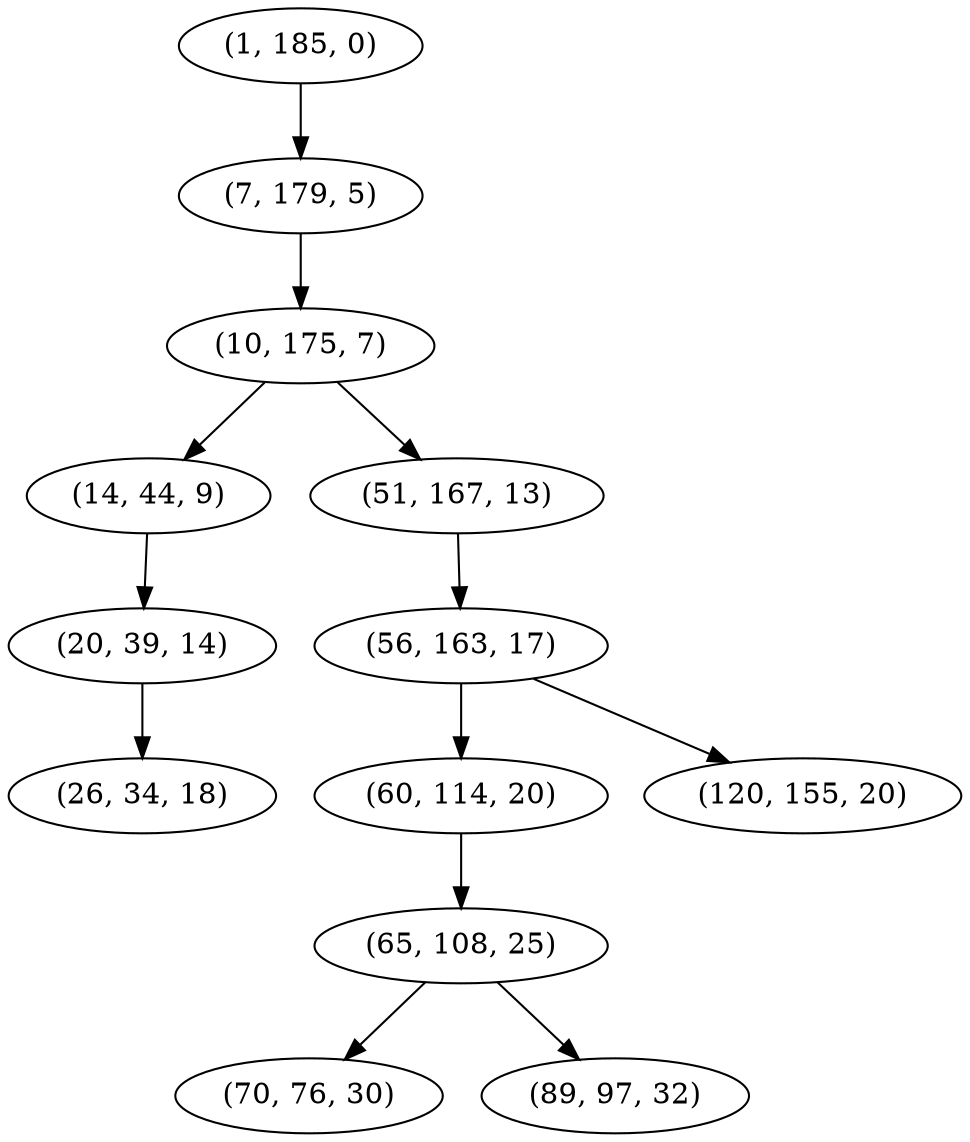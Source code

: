 digraph tree {
    "(1, 185, 0)";
    "(7, 179, 5)";
    "(10, 175, 7)";
    "(14, 44, 9)";
    "(20, 39, 14)";
    "(26, 34, 18)";
    "(51, 167, 13)";
    "(56, 163, 17)";
    "(60, 114, 20)";
    "(65, 108, 25)";
    "(70, 76, 30)";
    "(89, 97, 32)";
    "(120, 155, 20)";
    "(1, 185, 0)" -> "(7, 179, 5)";
    "(7, 179, 5)" -> "(10, 175, 7)";
    "(10, 175, 7)" -> "(14, 44, 9)";
    "(10, 175, 7)" -> "(51, 167, 13)";
    "(14, 44, 9)" -> "(20, 39, 14)";
    "(20, 39, 14)" -> "(26, 34, 18)";
    "(51, 167, 13)" -> "(56, 163, 17)";
    "(56, 163, 17)" -> "(60, 114, 20)";
    "(56, 163, 17)" -> "(120, 155, 20)";
    "(60, 114, 20)" -> "(65, 108, 25)";
    "(65, 108, 25)" -> "(70, 76, 30)";
    "(65, 108, 25)" -> "(89, 97, 32)";
}
